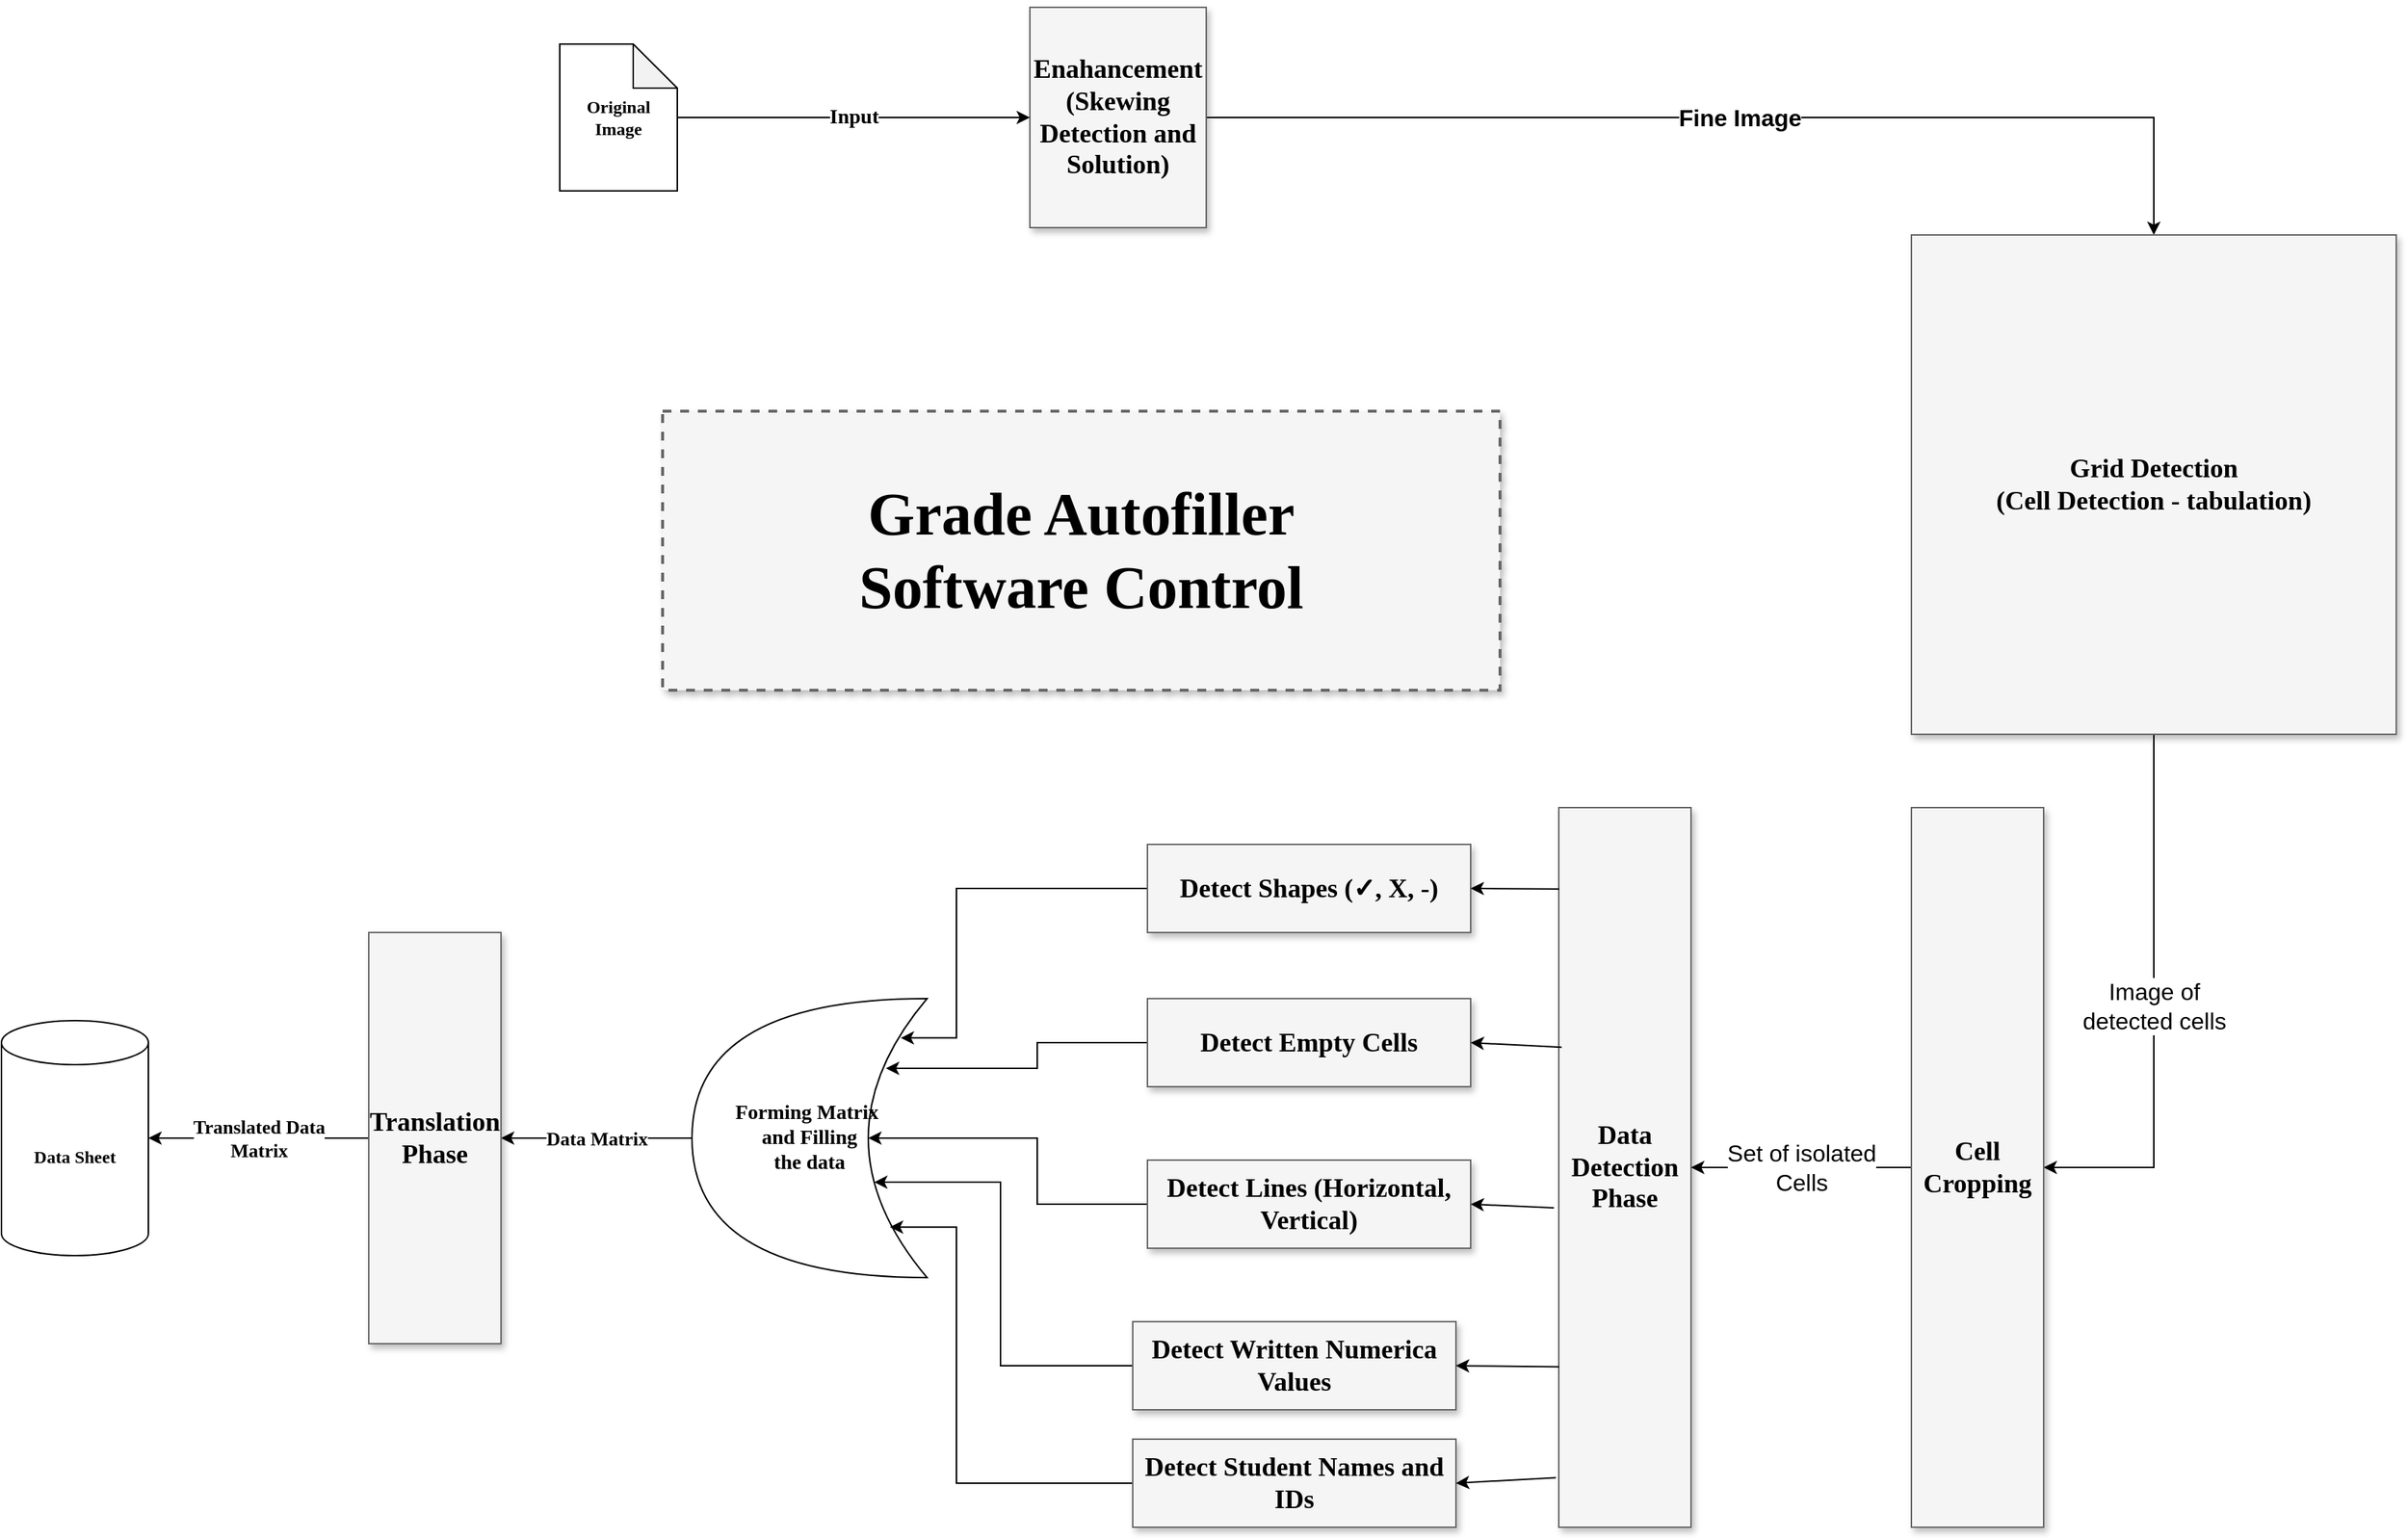 <mxfile version="20.3.0" type="device"><diagram name="Page-1" id="90a13364-a465-7bf4-72fc-28e22215d7a0"><mxGraphModel dx="1887" dy="1165" grid="1" gridSize="10" guides="1" tooltips="1" connect="1" arrows="1" fold="1" page="1" pageScale="1.5" pageWidth="1169" pageHeight="826" background="none" math="0" shadow="0"><root><mxCell id="0" style=";html=1;"/><mxCell id="1" style=";html=1;" parent="0"/><mxCell id="3a17f1ce550125da-1" value="&lt;font style=&quot;font-size: 41px;&quot;&gt;&lt;b&gt;Grade Autofiller&lt;br&gt;Software Control&lt;/b&gt;&lt;/font&gt;" style="whiteSpace=wrap;html=1;shadow=1;fontSize=20;fillColor=#f5f5f5;strokeColor=#666666;strokeWidth=2;dashed=1;fontFamily=Times New Roman;" parent="1" vertex="1"><mxGeometry x="500" y="430" width="570" height="190" as="geometry"/></mxCell><mxCell id="W1UdIfZPm9WdPMvsHQ88-3" value="&lt;font style=&quot;font-size: 16px;&quot;&gt;&lt;b&gt;Fine Image&lt;/b&gt;&lt;/font&gt;" style="edgeStyle=orthogonalEdgeStyle;rounded=0;orthogonalLoop=1;jettySize=auto;html=1;entryX=0;entryY=0.5;entryDx=0;entryDy=0;" edge="1" parent="1" source="3a17f1ce550125da-8" target="W1UdIfZPm9WdPMvsHQ88-2"><mxGeometry relative="1" as="geometry"/></mxCell><mxCell id="3a17f1ce550125da-8" value="Enahancement&lt;br&gt;(Skewing Detection and Solution)" style="whiteSpace=wrap;html=1;shadow=1;fontSize=18;fillColor=#f5f5f5;strokeColor=#666666;fontFamily=Times New Roman;fontStyle=1" parent="1" vertex="1"><mxGeometry x="750" y="155" width="120" height="150" as="geometry"/></mxCell><mxCell id="3a17f1ce550125da-10" value="Data&lt;br&gt;Detection&lt;br&gt;Phase" style="whiteSpace=wrap;html=1;shadow=1;fontSize=18;fillColor=#f5f5f5;strokeColor=#666666;direction=south;fontFamily=Times New Roman;fontStyle=1" parent="1" vertex="1"><mxGeometry x="1110" y="700" width="90" height="490" as="geometry"/></mxCell><mxCell id="bZXrbVjtQJRBYidXHTxg-3" value="Input" style="edgeStyle=orthogonalEdgeStyle;rounded=0;orthogonalLoop=1;jettySize=auto;html=1;entryX=0;entryY=0.5;entryDx=0;entryDy=0;fontFamily=Times New Roman;fontStyle=1;fontSize=14;" parent="1" source="bZXrbVjtQJRBYidXHTxg-1" target="3a17f1ce550125da-8" edge="1"><mxGeometry relative="1" as="geometry"><mxPoint x="727" y="121" as="targetPoint"/></mxGeometry></mxCell><mxCell id="bZXrbVjtQJRBYidXHTxg-1" value="Original Image" style="shape=note;whiteSpace=wrap;html=1;backgroundOutline=1;darkOpacity=0.05;fontFamily=Times New Roman;fontStyle=1" parent="1" vertex="1"><mxGeometry x="430" y="180" width="80" height="100" as="geometry"/></mxCell><mxCell id="bZXrbVjtQJRBYidXHTxg-63" value="Data Sheet" style="shape=cylinder3;whiteSpace=wrap;html=1;boundedLbl=1;backgroundOutline=1;size=15;fontFamily=Times New Roman;fontStyle=1" parent="1" vertex="1"><mxGeometry x="50" y="845" width="100" height="160" as="geometry"/></mxCell><mxCell id="bZXrbVjtQJRBYidXHTxg-75" style="edgeStyle=orthogonalEdgeStyle;rounded=0;orthogonalLoop=1;jettySize=auto;html=1;exitX=0.5;exitY=1;exitDx=0;exitDy=0;entryX=0.112;entryY=0.859;entryDx=0;entryDy=0;entryPerimeter=0;fontFamily=Times New Roman;" parent="1" source="bZXrbVjtQJRBYidXHTxg-65" target="bZXrbVjtQJRBYidXHTxg-74" edge="1"><mxGeometry relative="1" as="geometry"><mxPoint x="740" y="850" as="targetPoint"/><Array as="points"><mxPoint x="700" y="755"/><mxPoint x="700" y="857"/></Array></mxGeometry></mxCell><mxCell id="bZXrbVjtQJRBYidXHTxg-65" value="Detect Shapes (✓, X, -)" style="whiteSpace=wrap;html=1;shadow=1;fontSize=18;fillColor=#f5f5f5;strokeColor=#666666;direction=south;fontFamily=Times New Roman;fontStyle=1" parent="1" vertex="1"><mxGeometry x="830" y="725" width="220" height="60" as="geometry"/></mxCell><mxCell id="bZXrbVjtQJRBYidXHTxg-81" style="edgeStyle=orthogonalEdgeStyle;rounded=0;orthogonalLoop=1;jettySize=auto;html=1;exitX=0.5;exitY=1;exitDx=0;exitDy=0;entryX=0.175;entryY=0.75;entryDx=0;entryDy=0;entryPerimeter=0;fontFamily=Times New Roman;" parent="1" source="bZXrbVjtQJRBYidXHTxg-66" target="bZXrbVjtQJRBYidXHTxg-74" edge="1"><mxGeometry relative="1" as="geometry"/></mxCell><mxCell id="bZXrbVjtQJRBYidXHTxg-66" value="Detect Empty Cells" style="whiteSpace=wrap;html=1;shadow=1;fontSize=18;fillColor=#f5f5f5;strokeColor=#666666;direction=south;fontFamily=Times New Roman;fontStyle=1" parent="1" vertex="1"><mxGeometry x="830" y="830" width="220" height="60" as="geometry"/></mxCell><mxCell id="bZXrbVjtQJRBYidXHTxg-77" style="edgeStyle=orthogonalEdgeStyle;rounded=0;orthogonalLoop=1;jettySize=auto;html=1;entryX=0.25;entryY=0.5;entryDx=0;entryDy=0;entryPerimeter=0;fontFamily=Times New Roman;" parent="1" source="bZXrbVjtQJRBYidXHTxg-67" target="bZXrbVjtQJRBYidXHTxg-74" edge="1"><mxGeometry relative="1" as="geometry"/></mxCell><mxCell id="bZXrbVjtQJRBYidXHTxg-67" value="Detect Lines (Horizontal, Vertical)" style="whiteSpace=wrap;html=1;shadow=1;fontSize=18;fillColor=#f5f5f5;strokeColor=#666666;direction=south;fontFamily=Times New Roman;fontStyle=1" parent="1" vertex="1"><mxGeometry x="830" y="940" width="220" height="60" as="geometry"/></mxCell><mxCell id="bZXrbVjtQJRBYidXHTxg-85" style="edgeStyle=orthogonalEdgeStyle;rounded=0;orthogonalLoop=1;jettySize=auto;html=1;exitX=0.5;exitY=1;exitDx=0;exitDy=0;entryX=0.225;entryY=0.342;entryDx=0;entryDy=0;entryPerimeter=0;fontFamily=Times New Roman;" parent="1" source="bZXrbVjtQJRBYidXHTxg-68" target="bZXrbVjtQJRBYidXHTxg-74" edge="1"><mxGeometry relative="1" as="geometry"><mxPoint x="770" y="990" as="targetPoint"/><Array as="points"><mxPoint x="730" y="1080"/><mxPoint x="730" y="955"/></Array></mxGeometry></mxCell><mxCell id="bZXrbVjtQJRBYidXHTxg-68" value="Detect Written Numerica Values" style="whiteSpace=wrap;html=1;shadow=1;fontSize=18;fillColor=#f5f5f5;strokeColor=#666666;direction=south;fontFamily=Times New Roman;fontStyle=1" parent="1" vertex="1"><mxGeometry x="820" y="1050" width="220" height="60" as="geometry"/></mxCell><mxCell id="bZXrbVjtQJRBYidXHTxg-70" value="" style="endArrow=classic;html=1;rounded=0;exitX=0.113;exitY=0.998;exitDx=0;exitDy=0;exitPerimeter=0;entryX=0.5;entryY=0;entryDx=0;entryDy=0;fontFamily=Times New Roman;" parent="1" source="3a17f1ce550125da-10" target="bZXrbVjtQJRBYidXHTxg-65" edge="1"><mxGeometry width="50" height="50" relative="1" as="geometry"><mxPoint x="1040" y="690" as="sourcePoint"/><mxPoint x="1090" y="640" as="targetPoint"/></mxGeometry></mxCell><mxCell id="bZXrbVjtQJRBYidXHTxg-71" value="" style="endArrow=classic;html=1;rounded=0;exitX=0.333;exitY=0.979;exitDx=0;exitDy=0;exitPerimeter=0;entryX=0.5;entryY=0;entryDx=0;entryDy=0;fontFamily=Times New Roman;" parent="1" source="3a17f1ce550125da-10" target="bZXrbVjtQJRBYidXHTxg-66" edge="1"><mxGeometry width="50" height="50" relative="1" as="geometry"><mxPoint x="1040" y="690" as="sourcePoint"/><mxPoint x="1090" y="640" as="targetPoint"/></mxGeometry></mxCell><mxCell id="bZXrbVjtQJRBYidXHTxg-72" value="" style="endArrow=classic;html=1;rounded=0;entryX=0.5;entryY=0;entryDx=0;entryDy=0;exitX=0.556;exitY=1.037;exitDx=0;exitDy=0;exitPerimeter=0;fontFamily=Times New Roman;" parent="1" source="3a17f1ce550125da-10" target="bZXrbVjtQJRBYidXHTxg-67" edge="1"><mxGeometry width="50" height="50" relative="1" as="geometry"><mxPoint x="1100" y="960" as="sourcePoint"/><mxPoint x="1090" y="640" as="targetPoint"/></mxGeometry></mxCell><mxCell id="bZXrbVjtQJRBYidXHTxg-73" value="" style="endArrow=classic;html=1;rounded=0;entryX=0.5;entryY=0;entryDx=0;entryDy=0;exitX=0.777;exitY=0.998;exitDx=0;exitDy=0;exitPerimeter=0;fontFamily=Times New Roman;" parent="1" source="3a17f1ce550125da-10" target="bZXrbVjtQJRBYidXHTxg-68" edge="1"><mxGeometry width="50" height="50" relative="1" as="geometry"><mxPoint x="1150" y="970.0" as="sourcePoint"/><mxPoint x="1060" y="970.0" as="targetPoint"/></mxGeometry></mxCell><mxCell id="bZXrbVjtQJRBYidXHTxg-83" value="Data Matrix" style="edgeStyle=orthogonalEdgeStyle;rounded=0;orthogonalLoop=1;jettySize=auto;html=1;exitX=1;exitY=0.5;exitDx=0;exitDy=0;exitPerimeter=0;entryX=0.5;entryY=0;entryDx=0;entryDy=0;fontFamily=Times New Roman;fontStyle=1;fontSize=13;" parent="1" source="bZXrbVjtQJRBYidXHTxg-74" target="bZXrbVjtQJRBYidXHTxg-82" edge="1"><mxGeometry relative="1" as="geometry"/></mxCell><mxCell id="bZXrbVjtQJRBYidXHTxg-74" value="Forming Matrix&amp;nbsp;&lt;br style=&quot;font-size: 14px;&quot;&gt;and Filling&lt;br style=&quot;font-size: 14px;&quot;&gt;the data" style="shape=xor;whiteSpace=wrap;html=1;direction=west;fontFamily=Times New Roman;fontStyle=1;fontSize=14;" parent="1" vertex="1"><mxGeometry x="520" y="830" width="160" height="190" as="geometry"/></mxCell><mxCell id="bZXrbVjtQJRBYidXHTxg-84" value="Translated Data&lt;br style=&quot;font-size: 13px;&quot;&gt;Matrix" style="edgeStyle=orthogonalEdgeStyle;rounded=0;orthogonalLoop=1;jettySize=auto;html=1;exitX=0.5;exitY=1;exitDx=0;exitDy=0;entryX=1;entryY=0.5;entryDx=0;entryDy=0;entryPerimeter=0;fontFamily=Times New Roman;fontStyle=1;fontSize=13;" parent="1" source="bZXrbVjtQJRBYidXHTxg-82" target="bZXrbVjtQJRBYidXHTxg-63" edge="1"><mxGeometry relative="1" as="geometry"/></mxCell><mxCell id="bZXrbVjtQJRBYidXHTxg-82" value="Translation Phase" style="whiteSpace=wrap;html=1;shadow=1;fontSize=18;fillColor=#f5f5f5;strokeColor=#666666;direction=south;fontFamily=Times New Roman;fontStyle=1" parent="1" vertex="1"><mxGeometry x="300" y="785" width="90" height="280" as="geometry"/></mxCell><mxCell id="bZXrbVjtQJRBYidXHTxg-88" style="edgeStyle=orthogonalEdgeStyle;rounded=0;orthogonalLoop=1;jettySize=auto;html=1;exitX=0.5;exitY=1;exitDx=0;exitDy=0;entryX=0.158;entryY=0.181;entryDx=0;entryDy=0;entryPerimeter=0;fontFamily=Times New Roman;" parent="1" source="bZXrbVjtQJRBYidXHTxg-86" target="bZXrbVjtQJRBYidXHTxg-74" edge="1"><mxGeometry relative="1" as="geometry"><mxPoint x="710" y="990" as="targetPoint"/><Array as="points"><mxPoint x="700" y="1160"/><mxPoint x="700" y="986"/></Array></mxGeometry></mxCell><mxCell id="bZXrbVjtQJRBYidXHTxg-86" value="Detect Student Names and IDs" style="whiteSpace=wrap;html=1;shadow=1;fontSize=18;fillColor=#f5f5f5;strokeColor=#666666;direction=south;fontFamily=Times New Roman;fontStyle=1" parent="1" vertex="1"><mxGeometry x="820" y="1130" width="220" height="60" as="geometry"/></mxCell><mxCell id="bZXrbVjtQJRBYidXHTxg-87" value="" style="endArrow=classic;html=1;rounded=0;exitX=0.931;exitY=1.022;exitDx=0;exitDy=0;exitPerimeter=0;entryX=0.5;entryY=0;entryDx=0;entryDy=0;fontFamily=Times New Roman;" parent="1" source="3a17f1ce550125da-10" target="bZXrbVjtQJRBYidXHTxg-86" edge="1"><mxGeometry width="50" height="50" relative="1" as="geometry"><mxPoint x="990" y="750" as="sourcePoint"/><mxPoint x="1040" y="700" as="targetPoint"/></mxGeometry></mxCell><mxCell id="W1UdIfZPm9WdPMvsHQ88-5" value="Image of &lt;br&gt;detected cells" style="edgeStyle=orthogonalEdgeStyle;rounded=0;orthogonalLoop=1;jettySize=auto;html=1;entryX=0.5;entryY=0;entryDx=0;entryDy=0;fontSize=16;" edge="1" parent="1" source="W1UdIfZPm9WdPMvsHQ88-2" target="W1UdIfZPm9WdPMvsHQ88-4"><mxGeometry relative="1" as="geometry"/></mxCell><mxCell id="W1UdIfZPm9WdPMvsHQ88-2" value="Grid Detection&lt;br&gt;(Cell Detection - tabulation)" style="whiteSpace=wrap;html=1;shadow=1;fontSize=18;fillColor=#f5f5f5;strokeColor=#666666;direction=south;fontFamily=Times New Roman;fontStyle=1" vertex="1" parent="1"><mxGeometry x="1350" y="310" width="330" height="340" as="geometry"/></mxCell><mxCell id="W1UdIfZPm9WdPMvsHQ88-6" value="Set of isolated&lt;br&gt;Cells" style="edgeStyle=orthogonalEdgeStyle;rounded=0;orthogonalLoop=1;jettySize=auto;html=1;fontSize=16;" edge="1" parent="1" source="W1UdIfZPm9WdPMvsHQ88-4" target="3a17f1ce550125da-10"><mxGeometry relative="1" as="geometry"/></mxCell><mxCell id="W1UdIfZPm9WdPMvsHQ88-4" value="Cell&lt;br&gt;Cropping" style="whiteSpace=wrap;html=1;shadow=1;fontSize=18;fillColor=#f5f5f5;strokeColor=#666666;direction=south;fontFamily=Times New Roman;fontStyle=1" vertex="1" parent="1"><mxGeometry x="1350" y="700" width="90" height="490" as="geometry"/></mxCell></root></mxGraphModel></diagram></mxfile>